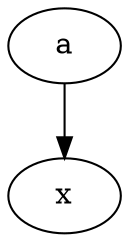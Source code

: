 digraph G {
    x [database=biosphere3, name_="Carbon dioxide, fossil", categories="[air]", type=emission];
    a -> x [amount=10, type=biosphere unit="kilogram"];
}
